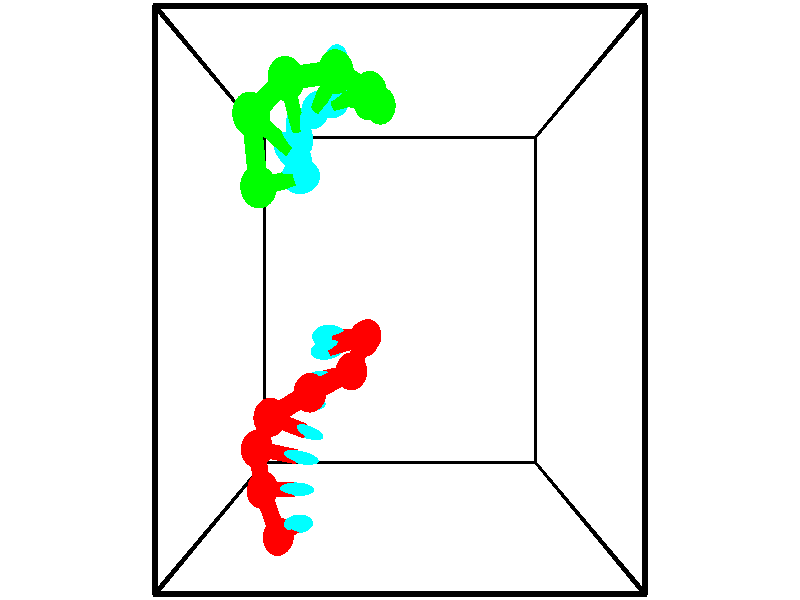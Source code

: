 // switches for output
#declare DRAW_BASES = 1; // possible values are 0, 1; only relevant for DNA ribbons
#declare DRAW_BASES_TYPE = 3; // possible values are 1, 2, 3; only relevant for DNA ribbons
#declare DRAW_FOG = 0; // set to 1 to enable fog

#include "colors.inc"

#include "transforms.inc"
background { rgb <1, 1, 1>}

#default {
   normal{
       ripples 0.25
       frequency 0.20
       turbulence 0.2
       lambda 5
   }
	finish {
		phong 0.1
		phong_size 40.
	}
}

// original window dimensions: 1024x640


// camera settings

camera {
	sky <-0, 1, 0>
	up <-0, 1, 0>
	right 1.6 * <1, 0, 0>
	location <2.5, 2.5, 11.1562>
	look_at <2.5, 2.5, 2.5>
	direction <0, 0, -8.6562>
	angle 67.0682
}


# declare cpy_camera_pos = <2.5, 2.5, 11.1562>;
# if (DRAW_FOG = 1)
fog {
	fog_type 2
	up vnormalize(cpy_camera_pos)
	color rgbt<1,1,1,0.3>
	distance 1e-5
	fog_alt 3e-3
	fog_offset 4
}
# end


// LIGHTS

# declare lum = 6;
global_settings {
	ambient_light rgb lum * <0.05, 0.05, 0.05>
	max_trace_level 15
}# declare cpy_direct_light_amount = 0.25;
light_source
{	1000 * <-1, -1, 1>,
	rgb lum * cpy_direct_light_amount
	parallel
}

light_source
{	1000 * <1, 1, -1>,
	rgb lum * cpy_direct_light_amount
	parallel
}

// strand 0

// nucleotide -1

// particle -1
sphere {
	<1.912616, 1.961182, 0.197129> 0.250000
	pigment { color rgbt <1,0,0,0> }
	no_shadow
}
cylinder {
	<1.518044, 1.958012, 0.262720>,  <1.281300, 1.956109, 0.302075>, 0.100000
	pigment { color rgbt <1,0,0,0> }
	no_shadow
}
cylinder {
	<1.518044, 1.958012, 0.262720>,  <1.912616, 1.961182, 0.197129>, 0.100000
	pigment { color rgbt <1,0,0,0> }
	no_shadow
}

// particle -1
sphere {
	<1.518044, 1.958012, 0.262720> 0.100000
	pigment { color rgbt <1,0,0,0> }
	no_shadow
}
sphere {
	0, 1
	scale<0.080000,0.200000,0.300000>
	matrix <0.144845, -0.512165, 0.846586,
		0.077272, 0.858851, 0.506364,
		-0.986432, -0.007927, 0.163977,
		1.222114, 1.955634, 0.311913>
	pigment { color rgbt <0,1,1,0> }
	no_shadow
}
cylinder {
	<1.899272, 1.956380, 1.037101>,  <1.912616, 1.961182, 0.197129>, 0.130000
	pigment { color rgbt <1,0,0,0> }
	no_shadow
}

// nucleotide -1

// particle -1
sphere {
	<1.899272, 1.956380, 1.037101> 0.250000
	pigment { color rgbt <1,0,0,0> }
	no_shadow
}
cylinder {
	<1.529442, 1.860809, 0.918393>,  <1.307544, 1.803467, 0.847168>, 0.100000
	pigment { color rgbt <1,0,0,0> }
	no_shadow
}
cylinder {
	<1.529442, 1.860809, 0.918393>,  <1.899272, 1.956380, 1.037101>, 0.100000
	pigment { color rgbt <1,0,0,0> }
	no_shadow
}

// particle -1
sphere {
	<1.529442, 1.860809, 0.918393> 0.100000
	pigment { color rgbt <1,0,0,0> }
	no_shadow
}
sphere {
	0, 1
	scale<0.080000,0.200000,0.300000>
	matrix <-0.009244, -0.764634, 0.644399,
		-0.380884, 0.598540, 0.704754,
		-0.924577, -0.238926, -0.296770,
		1.252069, 1.789131, 0.829362>
	pigment { color rgbt <0,1,1,0> }
	no_shadow
}
cylinder {
	<1.727237, 1.553755, 1.554663>,  <1.899272, 1.956380, 1.037101>, 0.130000
	pigment { color rgbt <1,0,0,0> }
	no_shadow
}

// nucleotide -1

// particle -1
sphere {
	<1.727237, 1.553755, 1.554663> 0.250000
	pigment { color rgbt <1,0,0,0> }
	no_shadow
}
cylinder {
	<1.421303, 1.474510, 1.309459>,  <1.237743, 1.426963, 1.162337>, 0.100000
	pigment { color rgbt <1,0,0,0> }
	no_shadow
}
cylinder {
	<1.421303, 1.474510, 1.309459>,  <1.727237, 1.553755, 1.554663>, 0.100000
	pigment { color rgbt <1,0,0,0> }
	no_shadow
}

// particle -1
sphere {
	<1.421303, 1.474510, 1.309459> 0.100000
	pigment { color rgbt <1,0,0,0> }
	no_shadow
}
sphere {
	0, 1
	scale<0.080000,0.200000,0.300000>
	matrix <-0.096501, -0.905574, 0.413066,
		-0.636959, 0.375082, 0.673496,
		-0.764834, -0.198113, -0.613009,
		1.191853, 1.415076, 1.125556>
	pigment { color rgbt <0,1,1,0> }
	no_shadow
}
cylinder {
	<1.124614, 1.319477, 1.929642>,  <1.727237, 1.553755, 1.554663>, 0.130000
	pigment { color rgbt <1,0,0,0> }
	no_shadow
}

// nucleotide -1

// particle -1
sphere {
	<1.124614, 1.319477, 1.929642> 0.250000
	pigment { color rgbt <1,0,0,0> }
	no_shadow
}
cylinder {
	<1.099163, 1.189556, 1.552186>,  <1.083892, 1.111604, 1.325712>, 0.100000
	pigment { color rgbt <1,0,0,0> }
	no_shadow
}
cylinder {
	<1.099163, 1.189556, 1.552186>,  <1.124614, 1.319477, 1.929642>, 0.100000
	pigment { color rgbt <1,0,0,0> }
	no_shadow
}

// particle -1
sphere {
	<1.099163, 1.189556, 1.552186> 0.100000
	pigment { color rgbt <1,0,0,0> }
	no_shadow
}
sphere {
	0, 1
	scale<0.080000,0.200000,0.300000>
	matrix <-0.010990, -0.945270, 0.326104,
		-0.997913, 0.031120, 0.056576,
		-0.063628, -0.324801, -0.943640,
		1.080075, 1.092116, 1.269094>
	pigment { color rgbt <0,1,1,0> }
	no_shadow
}
cylinder {
	<0.494328, 0.991408, 1.838805>,  <1.124614, 1.319477, 1.929642>, 0.130000
	pigment { color rgbt <1,0,0,0> }
	no_shadow
}

// nucleotide -1

// particle -1
sphere {
	<0.494328, 0.991408, 1.838805> 0.250000
	pigment { color rgbt <1,0,0,0> }
	no_shadow
}
cylinder {
	<0.783058, 0.841785, 1.605894>,  <0.956296, 0.752012, 1.466147>, 0.100000
	pigment { color rgbt <1,0,0,0> }
	no_shadow
}
cylinder {
	<0.783058, 0.841785, 1.605894>,  <0.494328, 0.991408, 1.838805>, 0.100000
	pigment { color rgbt <1,0,0,0> }
	no_shadow
}

// particle -1
sphere {
	<0.783058, 0.841785, 1.605894> 0.100000
	pigment { color rgbt <1,0,0,0> }
	no_shadow
}
sphere {
	0, 1
	scale<0.080000,0.200000,0.300000>
	matrix <-0.180584, -0.914006, 0.363295,
		-0.668099, -0.157085, -0.727302,
		0.721826, -0.374056, -0.582279,
		0.999606, 0.729569, 1.431210>
	pigment { color rgbt <0,1,1,0> }
	no_shadow
}
cylinder {
	<0.201520, 0.509210, 1.455078>,  <0.494328, 0.991408, 1.838805>, 0.130000
	pigment { color rgbt <1,0,0,0> }
	no_shadow
}

// nucleotide -1

// particle -1
sphere {
	<0.201520, 0.509210, 1.455078> 0.250000
	pigment { color rgbt <1,0,0,0> }
	no_shadow
}
cylinder {
	<0.593403, 0.434986, 1.424768>,  <0.828533, 0.390452, 1.406582>, 0.100000
	pigment { color rgbt <1,0,0,0> }
	no_shadow
}
cylinder {
	<0.593403, 0.434986, 1.424768>,  <0.201520, 0.509210, 1.455078>, 0.100000
	pigment { color rgbt <1,0,0,0> }
	no_shadow
}

// particle -1
sphere {
	<0.593403, 0.434986, 1.424768> 0.100000
	pigment { color rgbt <1,0,0,0> }
	no_shadow
}
sphere {
	0, 1
	scale<0.080000,0.200000,0.300000>
	matrix <-0.142334, -0.910262, 0.388797,
		-0.141119, -0.370122, -0.918202,
		0.979707, -0.185559, -0.075775,
		0.887315, 0.379318, 1.402035>
	pigment { color rgbt <0,1,1,0> }
	no_shadow
}
cylinder {
	<0.233473, -0.101866, 1.224545>,  <0.201520, 0.509210, 1.455078>, 0.130000
	pigment { color rgbt <1,0,0,0> }
	no_shadow
}

// nucleotide -1

// particle -1
sphere {
	<0.233473, -0.101866, 1.224545> 0.250000
	pigment { color rgbt <1,0,0,0> }
	no_shadow
}
cylinder {
	<0.590282, -0.052532, 1.398479>,  <0.804368, -0.022932, 1.502840>, 0.100000
	pigment { color rgbt <1,0,0,0> }
	no_shadow
}
cylinder {
	<0.590282, -0.052532, 1.398479>,  <0.233473, -0.101866, 1.224545>, 0.100000
	pigment { color rgbt <1,0,0,0> }
	no_shadow
}

// particle -1
sphere {
	<0.590282, -0.052532, 1.398479> 0.100000
	pigment { color rgbt <1,0,0,0> }
	no_shadow
}
sphere {
	0, 1
	scale<0.080000,0.200000,0.300000>
	matrix <-0.073986, -0.909230, 0.409666,
		0.445892, -0.397603, -0.801930,
		0.892024, 0.123335, 0.434836,
		0.857890, -0.015532, 1.528930>
	pigment { color rgbt <0,1,1,0> }
	no_shadow
}
cylinder {
	<0.505466, -0.735408, 1.247784>,  <0.233473, -0.101866, 1.224545>, 0.130000
	pigment { color rgbt <1,0,0,0> }
	no_shadow
}

// nucleotide -1

// particle -1
sphere {
	<0.505466, -0.735408, 1.247784> 0.250000
	pigment { color rgbt <1,0,0,0> }
	no_shadow
}
cylinder {
	<0.737900, -0.553833, 1.517979>,  <0.877360, -0.444888, 1.680096>, 0.100000
	pigment { color rgbt <1,0,0,0> }
	no_shadow
}
cylinder {
	<0.737900, -0.553833, 1.517979>,  <0.505466, -0.735408, 1.247784>, 0.100000
	pigment { color rgbt <1,0,0,0> }
	no_shadow
}

// particle -1
sphere {
	<0.737900, -0.553833, 1.517979> 0.100000
	pigment { color rgbt <1,0,0,0> }
	no_shadow
}
sphere {
	0, 1
	scale<0.080000,0.200000,0.300000>
	matrix <-0.077735, -0.795243, 0.601286,
		0.810122, -0.401907, -0.426817,
		0.581084, 0.453937, 0.675487,
		0.912225, -0.417652, 1.720625>
	pigment { color rgbt <0,1,1,0> }
	no_shadow
}
// strand 1

// nucleotide -1

// particle -1
sphere {
	<0.510594, 3.824664, 2.669263> 0.250000
	pigment { color rgbt <0,1,0,0> }
	no_shadow
}
cylinder {
	<0.873955, 3.865335, 2.831481>,  <1.091971, 3.889737, 2.928811>, 0.100000
	pigment { color rgbt <0,1,0,0> }
	no_shadow
}
cylinder {
	<0.873955, 3.865335, 2.831481>,  <0.510594, 3.824664, 2.669263>, 0.100000
	pigment { color rgbt <0,1,0,0> }
	no_shadow
}

// particle -1
sphere {
	<0.873955, 3.865335, 2.831481> 0.100000
	pigment { color rgbt <0,1,0,0> }
	no_shadow
}
sphere {
	0, 1
	scale<0.080000,0.200000,0.300000>
	matrix <0.320403, 0.453858, -0.831477,
		-0.268600, 0.885254, 0.379709,
		0.908403, 0.101675, 0.405545,
		1.146476, 3.895837, 2.953144>
	pigment { color rgbt <0,1,1,0> }
	no_shadow
}
cylinder {
	<0.475907, 4.603331, 2.944478>,  <0.510594, 3.824664, 2.669263>, 0.130000
	pigment { color rgbt <0,1,0,0> }
	no_shadow
}

// nucleotide -1

// particle -1
sphere {
	<0.475907, 4.603331, 2.944478> 0.250000
	pigment { color rgbt <0,1,0,0> }
	no_shadow
}
cylinder {
	<0.769402, 4.391857, 2.773774>,  <0.945498, 4.264973, 2.671351>, 0.100000
	pigment { color rgbt <0,1,0,0> }
	no_shadow
}
cylinder {
	<0.769402, 4.391857, 2.773774>,  <0.475907, 4.603331, 2.944478>, 0.100000
	pigment { color rgbt <0,1,0,0> }
	no_shadow
}

// particle -1
sphere {
	<0.769402, 4.391857, 2.773774> 0.100000
	pigment { color rgbt <0,1,0,0> }
	no_shadow
}
sphere {
	0, 1
	scale<0.080000,0.200000,0.300000>
	matrix <-0.062255, 0.573154, -0.817079,
		0.676577, 0.626088, 0.387630,
		0.733735, -0.528685, -0.426761,
		0.989522, 4.233252, 2.645746>
	pigment { color rgbt <0,1,1,0> }
	no_shadow
}
cylinder {
	<0.928778, 5.042301, 2.831939>,  <0.475907, 4.603331, 2.944478>, 0.130000
	pigment { color rgbt <0,1,0,0> }
	no_shadow
}

// nucleotide -1

// particle -1
sphere {
	<0.928778, 5.042301, 2.831939> 0.250000
	pigment { color rgbt <0,1,0,0> }
	no_shadow
}
cylinder {
	<0.989998, 4.745173, 2.571234>,  <1.026730, 4.566895, 2.414812>, 0.100000
	pigment { color rgbt <0,1,0,0> }
	no_shadow
}
cylinder {
	<0.989998, 4.745173, 2.571234>,  <0.928778, 5.042301, 2.831939>, 0.100000
	pigment { color rgbt <0,1,0,0> }
	no_shadow
}

// particle -1
sphere {
	<0.989998, 4.745173, 2.571234> 0.100000
	pigment { color rgbt <0,1,0,0> }
	no_shadow
}
sphere {
	0, 1
	scale<0.080000,0.200000,0.300000>
	matrix <0.244468, 0.667491, -0.703342,
		0.957502, -0.051688, 0.283756,
		0.153051, -0.742821, -0.651761,
		1.035913, 4.522326, 2.375706>
	pigment { color rgbt <0,1,1,0> }
	no_shadow
}
cylinder {
	<1.597530, 5.182984, 2.644456>,  <0.928778, 5.042301, 2.831939>, 0.130000
	pigment { color rgbt <0,1,0,0> }
	no_shadow
}

// nucleotide -1

// particle -1
sphere {
	<1.597530, 5.182984, 2.644456> 0.250000
	pigment { color rgbt <0,1,0,0> }
	no_shadow
}
cylinder {
	<1.388481, 4.996387, 2.359009>,  <1.263052, 4.884428, 2.187741>, 0.100000
	pigment { color rgbt <0,1,0,0> }
	no_shadow
}
cylinder {
	<1.388481, 4.996387, 2.359009>,  <1.597530, 5.182984, 2.644456>, 0.100000
	pigment { color rgbt <0,1,0,0> }
	no_shadow
}

// particle -1
sphere {
	<1.388481, 4.996387, 2.359009> 0.100000
	pigment { color rgbt <0,1,0,0> }
	no_shadow
}
sphere {
	0, 1
	scale<0.080000,0.200000,0.300000>
	matrix <0.308977, 0.676489, -0.668503,
		0.794608, -0.569865, -0.209410,
		-0.522620, -0.466495, -0.713618,
		1.231695, 4.856439, 2.144924>
	pigment { color rgbt <0,1,1,0> }
	no_shadow
}
cylinder {
	<2.051914, 5.094267, 2.128862>,  <1.597530, 5.182984, 2.644456>, 0.130000
	pigment { color rgbt <0,1,0,0> }
	no_shadow
}

// nucleotide -1

// particle -1
sphere {
	<2.051914, 5.094267, 2.128862> 0.250000
	pigment { color rgbt <0,1,0,0> }
	no_shadow
}
cylinder {
	<1.697685, 5.056056, 1.947033>,  <1.485148, 5.033129, 1.837936>, 0.100000
	pigment { color rgbt <0,1,0,0> }
	no_shadow
}
cylinder {
	<1.697685, 5.056056, 1.947033>,  <2.051914, 5.094267, 2.128862>, 0.100000
	pigment { color rgbt <0,1,0,0> }
	no_shadow
}

// particle -1
sphere {
	<1.697685, 5.056056, 1.947033> 0.100000
	pigment { color rgbt <0,1,0,0> }
	no_shadow
}
sphere {
	0, 1
	scale<0.080000,0.200000,0.300000>
	matrix <0.254322, 0.719191, -0.646594,
		0.388692, -0.688214, -0.612601,
		-0.885573, -0.095528, -0.454572,
		1.432014, 5.027398, 1.810661>
	pigment { color rgbt <0,1,1,0> }
	no_shadow
}
cylinder {
	<2.178836, 5.140260, 1.315631>,  <2.051914, 5.094267, 2.128862>, 0.130000
	pigment { color rgbt <0,1,0,0> }
	no_shadow
}

// nucleotide -1

// particle -1
sphere {
	<2.178836, 5.140260, 1.315631> 0.250000
	pigment { color rgbt <0,1,0,0> }
	no_shadow
}
cylinder {
	<1.790634, 5.217862, 1.372880>,  <1.557713, 5.264423, 1.407229>, 0.100000
	pigment { color rgbt <0,1,0,0> }
	no_shadow
}
cylinder {
	<1.790634, 5.217862, 1.372880>,  <2.178836, 5.140260, 1.315631>, 0.100000
	pigment { color rgbt <0,1,0,0> }
	no_shadow
}

// particle -1
sphere {
	<1.790634, 5.217862, 1.372880> 0.100000
	pigment { color rgbt <0,1,0,0> }
	no_shadow
}
sphere {
	0, 1
	scale<0.080000,0.200000,0.300000>
	matrix <0.074510, 0.805963, -0.587257,
		-0.229283, -0.559272, -0.796646,
		-0.970504, 0.194006, 0.143123,
		1.499483, 5.276064, 1.415816>
	pigment { color rgbt <0,1,1,0> }
	no_shadow
}
cylinder {
	<1.941915, 5.365455, 0.637746>,  <2.178836, 5.140260, 1.315631>, 0.130000
	pigment { color rgbt <0,1,0,0> }
	no_shadow
}

// nucleotide -1

// particle -1
sphere {
	<1.941915, 5.365455, 0.637746> 0.250000
	pigment { color rgbt <0,1,0,0> }
	no_shadow
}
cylinder {
	<1.655373, 5.470095, 0.896481>,  <1.483447, 5.532878, 1.051722>, 0.100000
	pigment { color rgbt <0,1,0,0> }
	no_shadow
}
cylinder {
	<1.655373, 5.470095, 0.896481>,  <1.941915, 5.365455, 0.637746>, 0.100000
	pigment { color rgbt <0,1,0,0> }
	no_shadow
}

// particle -1
sphere {
	<1.655373, 5.470095, 0.896481> 0.100000
	pigment { color rgbt <0,1,0,0> }
	no_shadow
}
sphere {
	0, 1
	scale<0.080000,0.200000,0.300000>
	matrix <-0.006706, 0.924430, -0.381292,
		-0.697702, -0.277478, -0.660468,
		-0.716357, 0.261599, 0.646838,
		1.440466, 5.548574, 1.090532>
	pigment { color rgbt <0,1,1,0> }
	no_shadow
}
cylinder {
	<1.309747, 5.610382, 0.211223>,  <1.941915, 5.365455, 0.637746>, 0.130000
	pigment { color rgbt <0,1,0,0> }
	no_shadow
}

// nucleotide -1

// particle -1
sphere {
	<1.309747, 5.610382, 0.211223> 0.250000
	pigment { color rgbt <0,1,0,0> }
	no_shadow
}
cylinder {
	<1.367722, 5.783020, 0.567362>,  <1.402506, 5.886603, 0.781045>, 0.100000
	pigment { color rgbt <0,1,0,0> }
	no_shadow
}
cylinder {
	<1.367722, 5.783020, 0.567362>,  <1.309747, 5.610382, 0.211223>, 0.100000
	pigment { color rgbt <0,1,0,0> }
	no_shadow
}

// particle -1
sphere {
	<1.367722, 5.783020, 0.567362> 0.100000
	pigment { color rgbt <0,1,0,0> }
	no_shadow
}
sphere {
	0, 1
	scale<0.080000,0.200000,0.300000>
	matrix <-0.090343, 0.901863, -0.422471,
		-0.985308, -0.019205, 0.169704,
		0.144936, 0.431596, 0.890348,
		1.411202, 5.912498, 0.834466>
	pigment { color rgbt <0,1,1,0> }
	no_shadow
}
// box output
cylinder {
	<0.000000, 0.000000, 0.000000>,  <5.000000, 0.000000, 0.000000>, 0.025000
	pigment { color rgbt <0,0,0,0> }
	no_shadow
}
cylinder {
	<0.000000, 0.000000, 0.000000>,  <0.000000, 5.000000, 0.000000>, 0.025000
	pigment { color rgbt <0,0,0,0> }
	no_shadow
}
cylinder {
	<0.000000, 0.000000, 0.000000>,  <0.000000, 0.000000, 5.000000>, 0.025000
	pigment { color rgbt <0,0,0,0> }
	no_shadow
}
cylinder {
	<5.000000, 5.000000, 5.000000>,  <0.000000, 5.000000, 5.000000>, 0.025000
	pigment { color rgbt <0,0,0,0> }
	no_shadow
}
cylinder {
	<5.000000, 5.000000, 5.000000>,  <5.000000, 0.000000, 5.000000>, 0.025000
	pigment { color rgbt <0,0,0,0> }
	no_shadow
}
cylinder {
	<5.000000, 5.000000, 5.000000>,  <5.000000, 5.000000, 0.000000>, 0.025000
	pigment { color rgbt <0,0,0,0> }
	no_shadow
}
cylinder {
	<0.000000, 0.000000, 5.000000>,  <0.000000, 5.000000, 5.000000>, 0.025000
	pigment { color rgbt <0,0,0,0> }
	no_shadow
}
cylinder {
	<0.000000, 0.000000, 5.000000>,  <5.000000, 0.000000, 5.000000>, 0.025000
	pigment { color rgbt <0,0,0,0> }
	no_shadow
}
cylinder {
	<5.000000, 5.000000, 0.000000>,  <0.000000, 5.000000, 0.000000>, 0.025000
	pigment { color rgbt <0,0,0,0> }
	no_shadow
}
cylinder {
	<5.000000, 5.000000, 0.000000>,  <5.000000, 0.000000, 0.000000>, 0.025000
	pigment { color rgbt <0,0,0,0> }
	no_shadow
}
cylinder {
	<5.000000, 0.000000, 5.000000>,  <5.000000, 0.000000, 0.000000>, 0.025000
	pigment { color rgbt <0,0,0,0> }
	no_shadow
}
cylinder {
	<0.000000, 5.000000, 0.000000>,  <0.000000, 5.000000, 5.000000>, 0.025000
	pigment { color rgbt <0,0,0,0> }
	no_shadow
}
// end of box output
